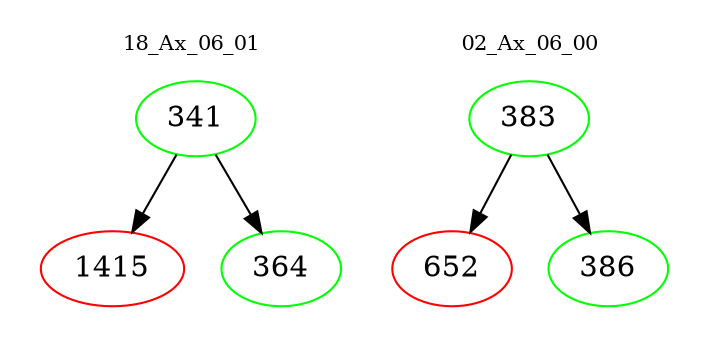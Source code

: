 digraph{
subgraph cluster_0 {
color = white
label = "18_Ax_06_01";
fontsize=10;
T0_341 [label="341", color="green"]
T0_341 -> T0_1415 [color="black"]
T0_1415 [label="1415", color="red"]
T0_341 -> T0_364 [color="black"]
T0_364 [label="364", color="green"]
}
subgraph cluster_1 {
color = white
label = "02_Ax_06_00";
fontsize=10;
T1_383 [label="383", color="green"]
T1_383 -> T1_652 [color="black"]
T1_652 [label="652", color="red"]
T1_383 -> T1_386 [color="black"]
T1_386 [label="386", color="green"]
}
}
